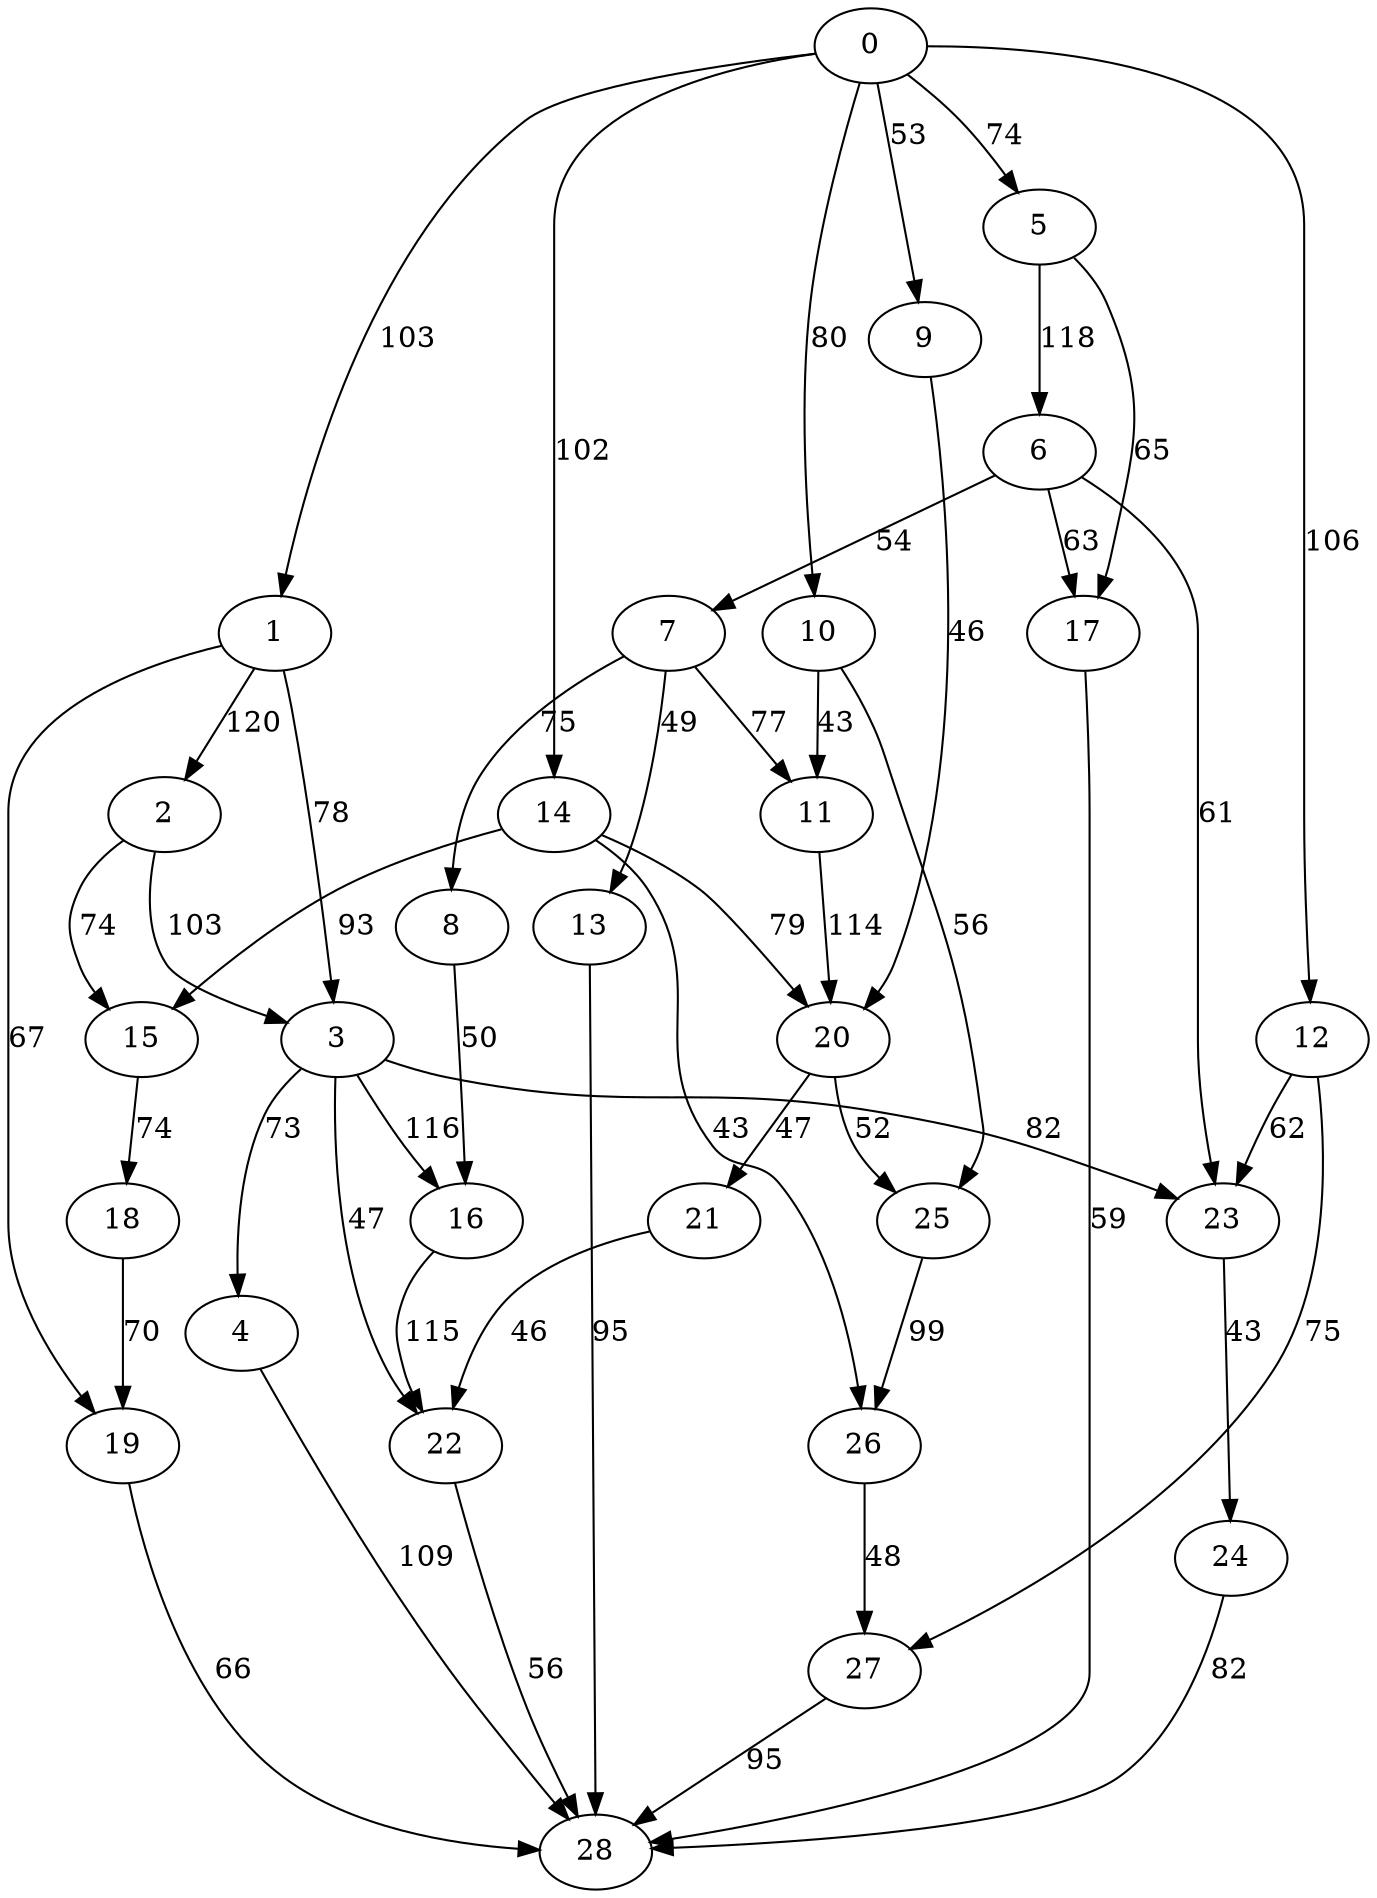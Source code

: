 digraph t40p6r7_5 {
0 -> 1 [ label = 103 ];
0 -> 5 [ label = 74 ];
0 -> 9 [ label = 53 ];
0 -> 10 [ label = 80 ];
0 -> 12 [ label = 106 ];
0 -> 14 [ label = 102 ];
1 -> 2 [ label = 120 ];
1 -> 3 [ label = 78 ];
1 -> 19 [ label = 67 ];
2 -> 3 [ label = 103 ];
2 -> 15 [ label = 74 ];
3 -> 4 [ label = 73 ];
3 -> 16 [ label = 116 ];
3 -> 22 [ label = 47 ];
3 -> 23 [ label = 82 ];
4 -> 28 [ label = 109 ];
5 -> 6 [ label = 118 ];
5 -> 17 [ label = 65 ];
6 -> 7 [ label = 54 ];
6 -> 17 [ label = 63 ];
6 -> 23 [ label = 61 ];
7 -> 8 [ label = 75 ];
7 -> 11 [ label = 77 ];
7 -> 13 [ label = 49 ];
8 -> 16 [ label = 50 ];
9 -> 20 [ label = 46 ];
10 -> 11 [ label = 43 ];
10 -> 25 [ label = 56 ];
11 -> 20 [ label = 114 ];
12 -> 23 [ label = 62 ];
12 -> 27 [ label = 75 ];
13 -> 28 [ label = 95 ];
14 -> 15 [ label = 93 ];
14 -> 20 [ label = 79 ];
14 -> 26 [ label = 43 ];
15 -> 18 [ label = 74 ];
16 -> 22 [ label = 115 ];
17 -> 28 [ label = 59 ];
18 -> 19 [ label = 70 ];
19 -> 28 [ label = 66 ];
20 -> 21 [ label = 47 ];
20 -> 25 [ label = 52 ];
21 -> 22 [ label = 46 ];
22 -> 28 [ label = 56 ];
23 -> 24 [ label = 43 ];
24 -> 28 [ label = 82 ];
25 -> 26 [ label = 99 ];
26 -> 27 [ label = 48 ];
27 -> 28 [ label = 95 ];
 }


